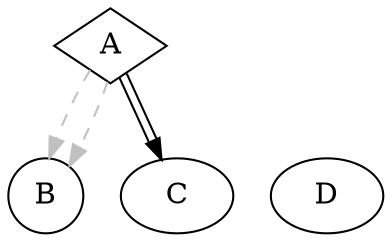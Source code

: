 digraph test129 {

  A [shape=diamond]
  B [shape=circle]

  A -> B [style=dashed, color=grey]
  A -> B [style=dashed, color=grey]
  A -> C [color="black:invis:black"]
  A -> D [penwidth=-340282366920938463463374607431768211455, arrowhead=none]

}
